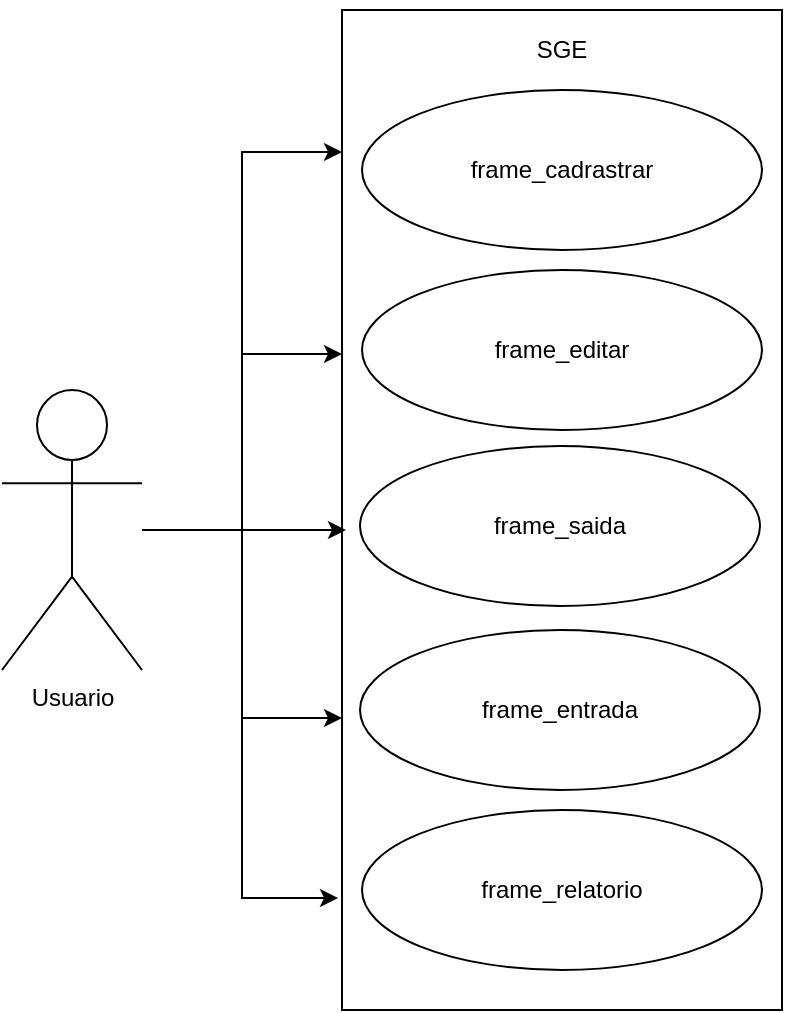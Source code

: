 <mxfile version="26.1.0">
  <diagram name="Página-1" id="x5-Sko_TeDwLOOLDJbR9">
    <mxGraphModel dx="1434" dy="786" grid="1" gridSize="10" guides="1" tooltips="1" connect="1" arrows="1" fold="1" page="1" pageScale="1" pageWidth="827" pageHeight="1169" math="0" shadow="0">
      <root>
        <mxCell id="0" />
        <mxCell id="1" parent="0" />
        <mxCell id="0te3TyLByij69yRPPPVn-1" value="Usuario" style="shape=umlActor;verticalLabelPosition=bottom;verticalAlign=top;html=1;" vertex="1" parent="1">
          <mxGeometry x="190" y="527" width="70" height="140" as="geometry" />
        </mxCell>
        <mxCell id="0te3TyLByij69yRPPPVn-2" value="" style="rounded=0;whiteSpace=wrap;html=1;" vertex="1" parent="1">
          <mxGeometry x="360" y="337" width="220" height="500" as="geometry" />
        </mxCell>
        <mxCell id="0te3TyLByij69yRPPPVn-3" value="SGE" style="text;html=1;align=center;verticalAlign=middle;whiteSpace=wrap;rounded=0;" vertex="1" parent="1">
          <mxGeometry x="425" y="332" width="90" height="50" as="geometry" />
        </mxCell>
        <mxCell id="0te3TyLByij69yRPPPVn-4" value="frame_cadrastrar" style="ellipse;whiteSpace=wrap;html=1;" vertex="1" parent="1">
          <mxGeometry x="370" y="377" width="200" height="80" as="geometry" />
        </mxCell>
        <mxCell id="0te3TyLByij69yRPPPVn-5" value="frame_editar" style="ellipse;whiteSpace=wrap;html=1;" vertex="1" parent="1">
          <mxGeometry x="370" y="467" width="200" height="80" as="geometry" />
        </mxCell>
        <mxCell id="0te3TyLByij69yRPPPVn-6" value="frame_saida" style="ellipse;whiteSpace=wrap;html=1;" vertex="1" parent="1">
          <mxGeometry x="369" y="555" width="200" height="80" as="geometry" />
        </mxCell>
        <mxCell id="0te3TyLByij69yRPPPVn-7" value="frame_entrada" style="ellipse;whiteSpace=wrap;html=1;" vertex="1" parent="1">
          <mxGeometry x="369" y="647" width="200" height="80" as="geometry" />
        </mxCell>
        <mxCell id="0te3TyLByij69yRPPPVn-8" value="frame_relatorio" style="ellipse;whiteSpace=wrap;html=1;" vertex="1" parent="1">
          <mxGeometry x="370" y="737" width="200" height="80" as="geometry" />
        </mxCell>
        <mxCell id="0te3TyLByij69yRPPPVn-9" style="edgeStyle=orthogonalEdgeStyle;rounded=0;orthogonalLoop=1;jettySize=auto;html=1;entryX=0;entryY=0.142;entryDx=0;entryDy=0;entryPerimeter=0;" edge="1" parent="1" source="0te3TyLByij69yRPPPVn-1" target="0te3TyLByij69yRPPPVn-2">
          <mxGeometry relative="1" as="geometry" />
        </mxCell>
        <mxCell id="0te3TyLByij69yRPPPVn-10" style="edgeStyle=orthogonalEdgeStyle;rounded=0;orthogonalLoop=1;jettySize=auto;html=1;entryX=0;entryY=0.344;entryDx=0;entryDy=0;entryPerimeter=0;" edge="1" parent="1" source="0te3TyLByij69yRPPPVn-1" target="0te3TyLByij69yRPPPVn-2">
          <mxGeometry relative="1" as="geometry" />
        </mxCell>
        <mxCell id="0te3TyLByij69yRPPPVn-12" style="edgeStyle=orthogonalEdgeStyle;rounded=0;orthogonalLoop=1;jettySize=auto;html=1;entryX=0.009;entryY=0.52;entryDx=0;entryDy=0;entryPerimeter=0;" edge="1" parent="1" source="0te3TyLByij69yRPPPVn-1" target="0te3TyLByij69yRPPPVn-2">
          <mxGeometry relative="1" as="geometry" />
        </mxCell>
        <mxCell id="0te3TyLByij69yRPPPVn-13" style="edgeStyle=orthogonalEdgeStyle;rounded=0;orthogonalLoop=1;jettySize=auto;html=1;entryX=0;entryY=0.708;entryDx=0;entryDy=0;entryPerimeter=0;" edge="1" parent="1" source="0te3TyLByij69yRPPPVn-1" target="0te3TyLByij69yRPPPVn-2">
          <mxGeometry relative="1" as="geometry" />
        </mxCell>
        <mxCell id="0te3TyLByij69yRPPPVn-21" style="edgeStyle=orthogonalEdgeStyle;rounded=0;orthogonalLoop=1;jettySize=auto;html=1;entryX=-0.009;entryY=0.888;entryDx=0;entryDy=0;entryPerimeter=0;" edge="1" parent="1" source="0te3TyLByij69yRPPPVn-1" target="0te3TyLByij69yRPPPVn-2">
          <mxGeometry relative="1" as="geometry" />
        </mxCell>
      </root>
    </mxGraphModel>
  </diagram>
</mxfile>
